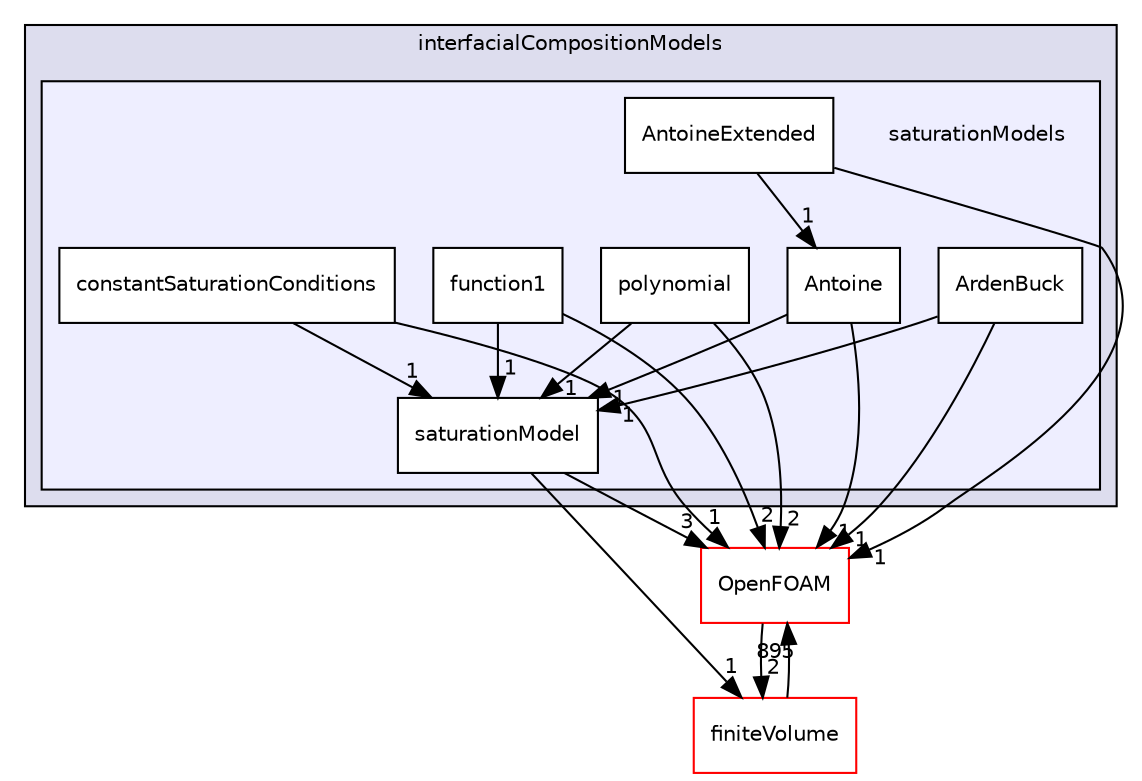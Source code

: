 digraph "src/phaseSystemModels/reactingEulerFoam/interfacialCompositionModels/saturationModels" {
  bgcolor=transparent;
  compound=true
  node [ fontsize="10", fontname="Helvetica"];
  edge [ labelfontsize="10", labelfontname="Helvetica"];
  subgraph clusterdir_0f1e1ad1cc67aee7c6e293370ff5a38b {
    graph [ bgcolor="#ddddee", pencolor="black", label="interfacialCompositionModels" fontname="Helvetica", fontsize="10", URL="dir_0f1e1ad1cc67aee7c6e293370ff5a38b.html"]
  subgraph clusterdir_f832372c159f1b7f6f9e363867cbf30f {
    graph [ bgcolor="#eeeeff", pencolor="black", label="" URL="dir_f832372c159f1b7f6f9e363867cbf30f.html"];
    dir_f832372c159f1b7f6f9e363867cbf30f [shape=plaintext label="saturationModels"];
    dir_94519a7baef7abb81b94086dc1467db7 [shape=box label="Antoine" color="black" fillcolor="white" style="filled" URL="dir_94519a7baef7abb81b94086dc1467db7.html"];
    dir_54e110e5e03a3e59c0cde98ffd53601f [shape=box label="AntoineExtended" color="black" fillcolor="white" style="filled" URL="dir_54e110e5e03a3e59c0cde98ffd53601f.html"];
    dir_020f5a16bdd002338b421062ce7656dd [shape=box label="ArdenBuck" color="black" fillcolor="white" style="filled" URL="dir_020f5a16bdd002338b421062ce7656dd.html"];
    dir_6a40d22ffa8b61c866a64b2b0f6ba80f [shape=box label="constantSaturationConditions" color="black" fillcolor="white" style="filled" URL="dir_6a40d22ffa8b61c866a64b2b0f6ba80f.html"];
    dir_d9512dbae4847a7ea0c875b76ec87d94 [shape=box label="function1" color="black" fillcolor="white" style="filled" URL="dir_d9512dbae4847a7ea0c875b76ec87d94.html"];
    dir_79194617ea7595bb58878783ce9e3609 [shape=box label="polynomial" color="black" fillcolor="white" style="filled" URL="dir_79194617ea7595bb58878783ce9e3609.html"];
    dir_8e72ce6a6f3fa1f39b8a8d1790f809f3 [shape=box label="saturationModel" color="black" fillcolor="white" style="filled" URL="dir_8e72ce6a6f3fa1f39b8a8d1790f809f3.html"];
  }
  }
  dir_9bd15774b555cf7259a6fa18f99fe99b [shape=box label="finiteVolume" color="red" URL="dir_9bd15774b555cf7259a6fa18f99fe99b.html"];
  dir_c5473ff19b20e6ec4dfe5c310b3778a8 [shape=box label="OpenFOAM" color="red" URL="dir_c5473ff19b20e6ec4dfe5c310b3778a8.html"];
  dir_9bd15774b555cf7259a6fa18f99fe99b->dir_c5473ff19b20e6ec4dfe5c310b3778a8 [headlabel="895", labeldistance=1.5 headhref="dir_000814_002151.html"];
  dir_020f5a16bdd002338b421062ce7656dd->dir_c5473ff19b20e6ec4dfe5c310b3778a8 [headlabel="1", labeldistance=1.5 headhref="dir_003055_002151.html"];
  dir_020f5a16bdd002338b421062ce7656dd->dir_8e72ce6a6f3fa1f39b8a8d1790f809f3 [headlabel="1", labeldistance=1.5 headhref="dir_003055_003059.html"];
  dir_6a40d22ffa8b61c866a64b2b0f6ba80f->dir_c5473ff19b20e6ec4dfe5c310b3778a8 [headlabel="1", labeldistance=1.5 headhref="dir_003056_002151.html"];
  dir_6a40d22ffa8b61c866a64b2b0f6ba80f->dir_8e72ce6a6f3fa1f39b8a8d1790f809f3 [headlabel="1", labeldistance=1.5 headhref="dir_003056_003059.html"];
  dir_94519a7baef7abb81b94086dc1467db7->dir_c5473ff19b20e6ec4dfe5c310b3778a8 [headlabel="1", labeldistance=1.5 headhref="dir_003053_002151.html"];
  dir_94519a7baef7abb81b94086dc1467db7->dir_8e72ce6a6f3fa1f39b8a8d1790f809f3 [headlabel="1", labeldistance=1.5 headhref="dir_003053_003059.html"];
  dir_d9512dbae4847a7ea0c875b76ec87d94->dir_c5473ff19b20e6ec4dfe5c310b3778a8 [headlabel="2", labeldistance=1.5 headhref="dir_003057_002151.html"];
  dir_d9512dbae4847a7ea0c875b76ec87d94->dir_8e72ce6a6f3fa1f39b8a8d1790f809f3 [headlabel="1", labeldistance=1.5 headhref="dir_003057_003059.html"];
  dir_54e110e5e03a3e59c0cde98ffd53601f->dir_94519a7baef7abb81b94086dc1467db7 [headlabel="1", labeldistance=1.5 headhref="dir_003054_003053.html"];
  dir_54e110e5e03a3e59c0cde98ffd53601f->dir_c5473ff19b20e6ec4dfe5c310b3778a8 [headlabel="1", labeldistance=1.5 headhref="dir_003054_002151.html"];
  dir_79194617ea7595bb58878783ce9e3609->dir_c5473ff19b20e6ec4dfe5c310b3778a8 [headlabel="2", labeldistance=1.5 headhref="dir_003058_002151.html"];
  dir_79194617ea7595bb58878783ce9e3609->dir_8e72ce6a6f3fa1f39b8a8d1790f809f3 [headlabel="1", labeldistance=1.5 headhref="dir_003058_003059.html"];
  dir_c5473ff19b20e6ec4dfe5c310b3778a8->dir_9bd15774b555cf7259a6fa18f99fe99b [headlabel="2", labeldistance=1.5 headhref="dir_002151_000814.html"];
  dir_8e72ce6a6f3fa1f39b8a8d1790f809f3->dir_9bd15774b555cf7259a6fa18f99fe99b [headlabel="1", labeldistance=1.5 headhref="dir_003059_000814.html"];
  dir_8e72ce6a6f3fa1f39b8a8d1790f809f3->dir_c5473ff19b20e6ec4dfe5c310b3778a8 [headlabel="3", labeldistance=1.5 headhref="dir_003059_002151.html"];
}
